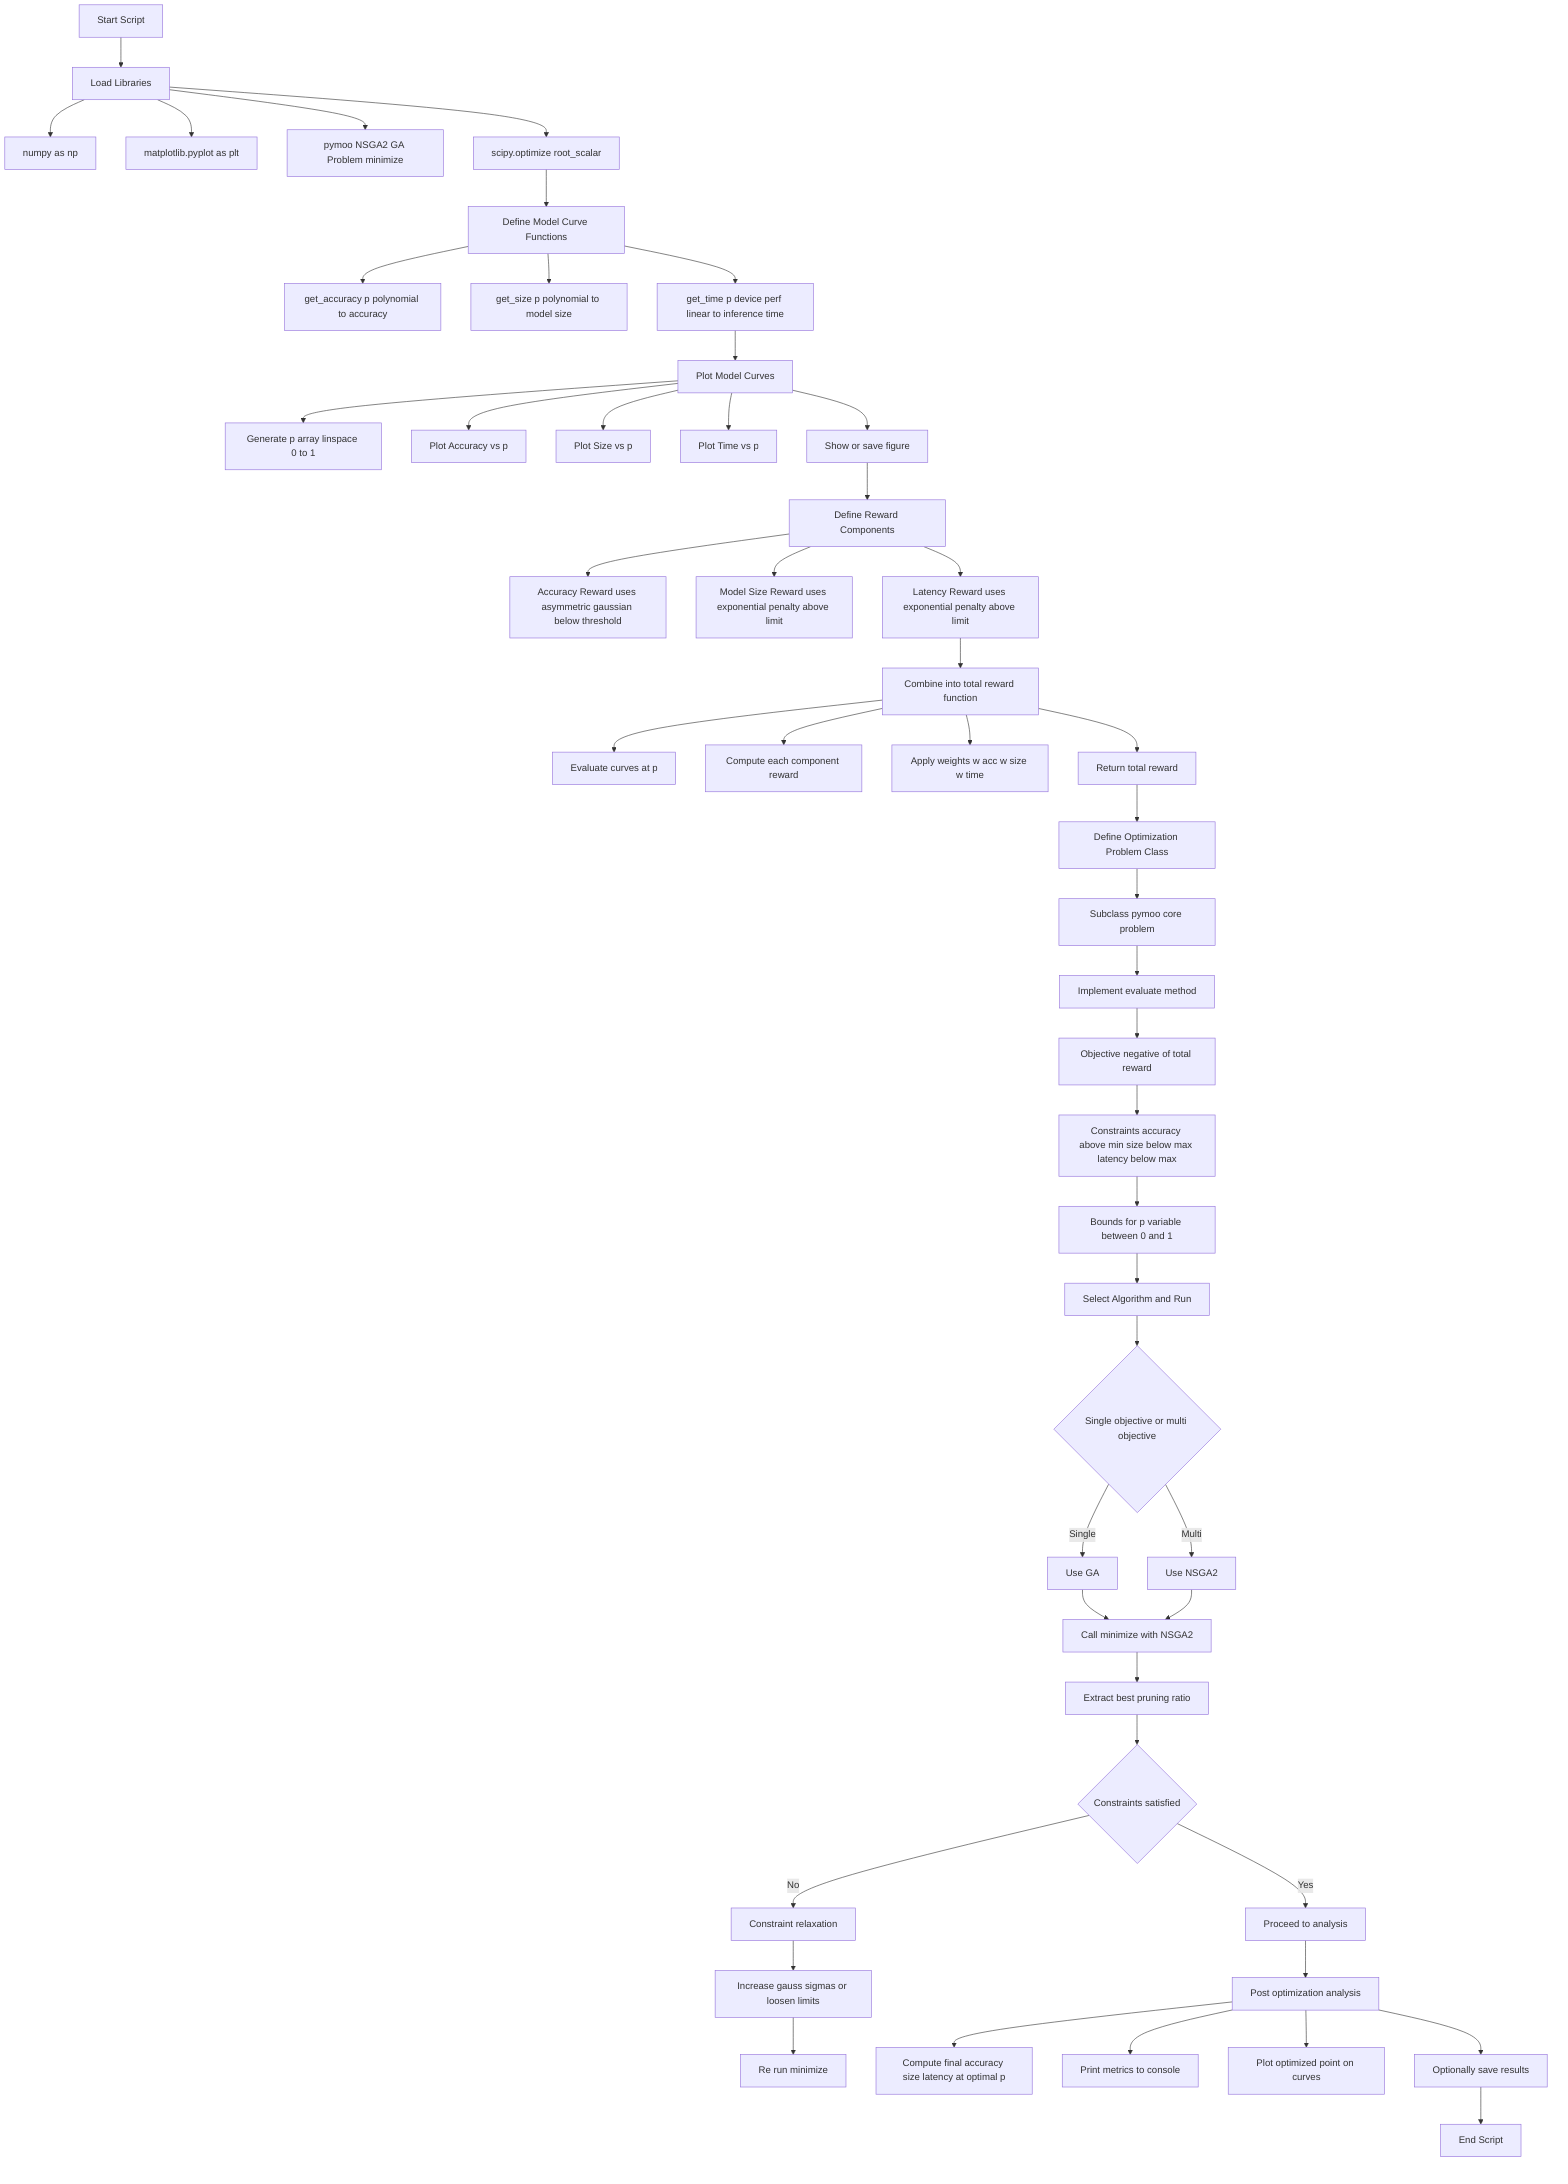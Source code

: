 flowchart TD
  %% Start
  A[Start Script] --> B[Load Libraries]
  
  %% Imports
  B --> B1[numpy as np]
  B --> B2[matplotlib.pyplot as plt]
  B --> B3[pymoo NSGA2 GA Problem minimize]
  B --> B4[scipy.optimize root_scalar]
  
  %% Model Curves
  B4 --> C[Define Model Curve Functions]
  C --> C1[get_accuracy p polynomial to accuracy]
  C --> C2[get_size p polynomial to model size]
  C --> C3[get_time p device perf linear to inference time]
  
  %% Plotting
  C3 --> D[Plot Model Curves]
  D --> D1[Generate p array linspace 0 to 1]
  D --> D2[Plot Accuracy vs p]
  D --> D3[Plot Size vs p]
  D --> D4[Plot Time vs p]
  D --> D5[Show or save figure]
  
  %% Reward Definitions
  D5 --> E[Define Reward Components]
  E --> E1[Accuracy Reward uses asymmetric gaussian below threshold]
  E --> E2[Model Size Reward uses exponential penalty above limit]
  E --> E3[Latency Reward uses exponential penalty above limit]
  
  %% Combine Rewards
  E3 --> F[Combine into total reward function]
  F --> F1[Evaluate curves at p]
  F --> F2[Compute each component reward]
  F --> F3[Apply weights w acc w size w time]
  F --> F4[Return total reward]
  
  %% Pymoo Problem
  F4 --> G[Define Optimization Problem Class]
  G --> G1[Subclass pymoo core problem]
  G1 --> G2[Implement evaluate method]
  G2 --> G3[Objective negative of total reward]
  G3 --> G4[Constraints accuracy above min size below max latency below max]
  G4 --> G5[Bounds for p variable between 0 and 1]
  
  %% Optimization Loop
  G5 --> H[Select Algorithm and Run]
  H --> H1{Single objective or multi objective}
  H1 -->|Single| H2[Use GA]
  H1 -->|Multi| H3[Use NSGA2]
  H2 --> H4[Call minimize with GA]
  H3 --> H4[Call minimize with NSGA2]
  H4 --> H5[Extract best pruning ratio]
  
  %% Feasibility Check
  H5 --> I{Constraints satisfied}
  I -->|Yes| J[Proceed to analysis]
  I -->|No| K[Constraint relaxation]
  K --> K1[Increase gauss sigmas or loosen limits]
  K1 --> K2[Re run minimize]
  
  %% Post-optimization
  J --> L[Post optimization analysis]
  L --> L1[Compute final accuracy size latency at optimal p]
  L --> L2[Print metrics to console]
  L --> L3[Plot optimized point on curves]
  L --> L4[Optionally save results]
  
  %% End
  L4 --> Z[End Script]